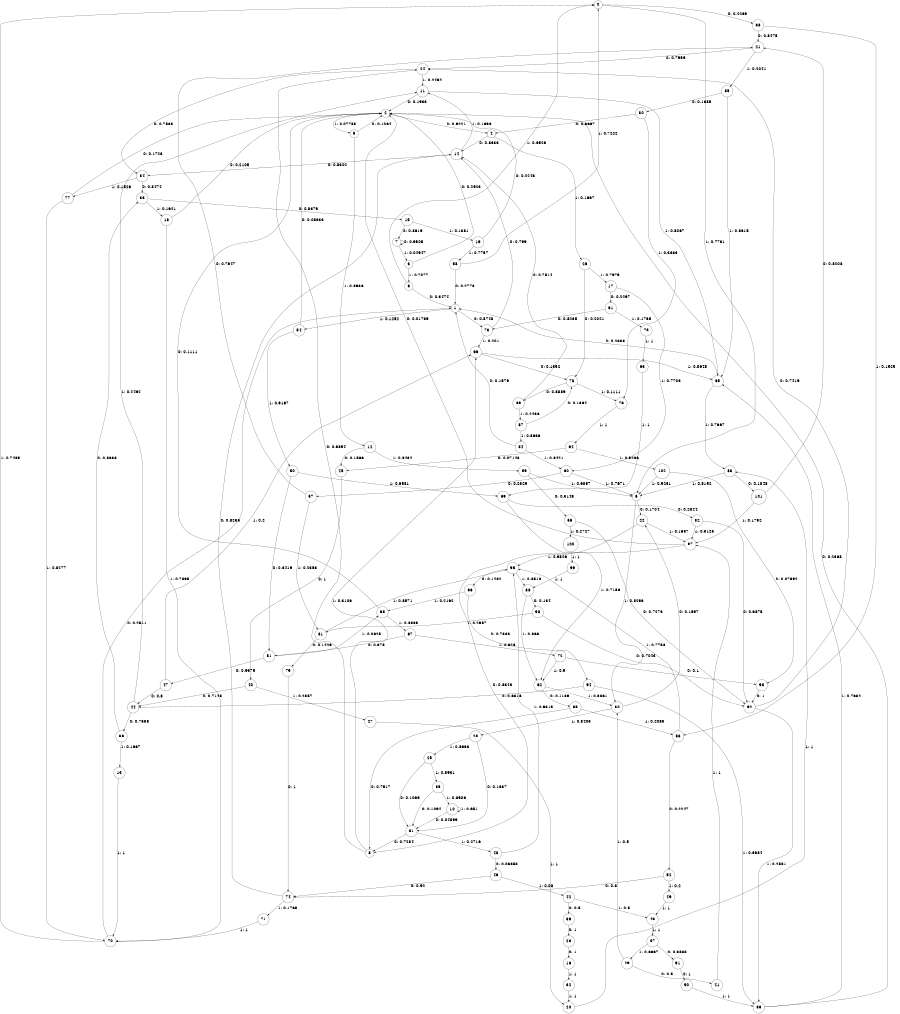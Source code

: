 digraph "ch12faceL10" {
size = "6,8.5";
ratio = "fill";
node [shape = circle];
node [fontsize = 24];
edge [fontsize = 24];
0 -> 38 [label = "0: 0.2269   "];
0 -> 6 [label = "1: 0.7731   "];
1 -> 73 [label = "0: 0.8748   "];
1 -> 54 [label = "1: 0.1252   "];
2 -> 4 [label = "0: 0.9221   "];
2 -> 5 [label = "1: 0.07788  "];
3 -> 2 [label = "0: 0.2923   "];
3 -> 9 [label = "1: 0.7077   "];
4 -> 14 [label = "0: 0.8333   "];
4 -> 26 [label = "1: 0.1667   "];
5 -> 2 [label = "0: 0.1064   "];
5 -> 12 [label = "1: 0.8936   "];
6 -> 22 [label = "0: 0.1704   "];
6 -> 30 [label = "1: 0.8296   "];
7 -> 7 [label = "0: 0.9505   "];
7 -> 3 [label = "1: 0.04947  "];
8 -> 24 [label = "0: 0.6894   "];
8 -> 66 [label = "1: 0.3106   "];
9 -> 1 [label = "0: 0.3474   "];
9 -> 0 [label = "1: 0.6526   "];
10 -> 31 [label = "0: 0.04899  "];
10 -> 10 [label = "1: 0.951    "];
11 -> 2 [label = "0: 0.1933   "];
11 -> 65 [label = "1: 0.8067   "];
12 -> 45 [label = "0: 0.1566   "];
12 -> 59 [label = "1: 0.8434   "];
13 -> 70 [label = "1: 1        "];
14 -> 34 [label = "0: 0.8302   "];
14 -> 11 [label = "1: 0.1698   "];
15 -> 7 [label = "0: 0.8619   "];
15 -> 19 [label = "1: 0.1381   "];
16 -> 32 [label = "1: 1        "];
17 -> 61 [label = "0: 0.2297   "];
17 -> 60 [label = "1: 0.7703   "];
18 -> 2 [label = "0: 0.2105   "];
18 -> 70 [label = "1: 0.7895   "];
19 -> 2 [label = "0: 0.2243   "];
19 -> 58 [label = "1: 0.7757   "];
20 -> 83 [label = "1: 1        "];
21 -> 24 [label = "0: 0.7959   "];
21 -> 85 [label = "1: 0.2041   "];
22 -> 8 [label = "0: 0.8343   "];
22 -> 97 [label = "1: 0.1657   "];
23 -> 16 [label = "0: 1        "];
24 -> 34 [label = "0: 0.7538   "];
24 -> 11 [label = "1: 0.2462   "];
25 -> 31 [label = "0: 0.1069   "];
25 -> 35 [label = "1: 0.8931   "];
26 -> 78 [label = "0: 0.2021   "];
26 -> 17 [label = "1: 0.7979   "];
27 -> 20 [label = "1: 1        "];
28 -> 31 [label = "0: 0.1337   "];
28 -> 25 [label = "1: 0.8663   "];
29 -> 41 [label = "0: 0.5      "];
29 -> 30 [label = "1: 0.5      "];
30 -> 22 [label = "0: 0.1597   "];
30 -> 28 [label = "1: 0.8403   "];
31 -> 8 [label = "0: 0.7284   "];
31 -> 48 [label = "1: 0.2716   "];
32 -> 20 [label = "1: 1        "];
33 -> 15 [label = "0: 0.8379   "];
33 -> 18 [label = "1: 0.1621   "];
34 -> 33 [label = "0: 0.8474   "];
34 -> 77 [label = "1: 0.1526   "];
35 -> 31 [label = "0: 0.1094   "];
35 -> 10 [label = "1: 0.8906   "];
36 -> 33 [label = "0: 0.8333   "];
36 -> 13 [label = "1: 0.1667   "];
37 -> 91 [label = "0: 0.3333   "];
37 -> 29 [label = "1: 0.6667   "];
38 -> 21 [label = "0: 0.8475   "];
38 -> 53 [label = "1: 0.1525   "];
39 -> 23 [label = "0: 1        "];
40 -> 44 [label = "0: 0.7143   "];
40 -> 27 [label = "1: 0.2857   "];
41 -> 97 [label = "1: 1        "];
42 -> 39 [label = "0: 0.5      "];
42 -> 43 [label = "1: 0.5      "];
43 -> 37 [label = "1: 1        "];
44 -> 36 [label = "0: 0.7538   "];
44 -> 11 [label = "1: 0.2462   "];
45 -> 40 [label = "0: 1        "];
46 -> 74 [label = "0: 0.92     "];
46 -> 42 [label = "1: 0.08     "];
47 -> 44 [label = "0: 0.8      "];
47 -> 66 [label = "1: 0.2      "];
48 -> 46 [label = "0: 0.06853  "];
48 -> 95 [label = "1: 0.9315   "];
49 -> 43 [label = "1: 1        "];
50 -> 51 [label = "0: 0.3419   "];
50 -> 69 [label = "1: 0.6581   "];
51 -> 47 [label = "0: 0.9375   "];
51 -> 68 [label = "1: 0.0625   "];
52 -> 74 [label = "0: 0.8      "];
52 -> 49 [label = "1: 0.2      "];
53 -> 52 [label = "0: 0.2247   "];
53 -> 95 [label = "1: 0.7753   "];
54 -> 2 [label = "0: 0.08333  "];
54 -> 50 [label = "1: 0.9167   "];
55 -> 8 [label = "0: 0.7917   "];
55 -> 53 [label = "1: 0.2083   "];
56 -> 92 [label = "0: 0.7273   "];
56 -> 100 [label = "1: 0.2727   "];
57 -> 21 [label = "0: 0.7647   "];
57 -> 81 [label = "1: 0.2353   "];
58 -> 1 [label = "0: 0.2778   "];
58 -> 0 [label = "1: 0.7222   "];
59 -> 56 [label = "0: 0.3143   "];
59 -> 6 [label = "1: 0.6857   "];
60 -> 57 [label = "0: 0.2329   "];
60 -> 6 [label = "1: 0.7671   "];
61 -> 73 [label = "0: 0.8235   "];
61 -> 75 [label = "1: 0.1765   "];
62 -> 55 [label = "0: 0.1139   "];
62 -> 30 [label = "1: 0.8861   "];
63 -> 69 [label = "1: 1        "];
64 -> 45 [label = "0: 0.07143  "];
64 -> 102 [label = "1: 0.9286   "];
65 -> 1 [label = "0: 0.2333   "];
65 -> 83 [label = "1: 0.7667   "];
66 -> 78 [label = "0: 0.1352   "];
66 -> 65 [label = "1: 0.8648   "];
67 -> 51 [label = "0: 0.375    "];
67 -> 72 [label = "1: 0.625    "];
68 -> 2 [label = "0: 0.1111   "];
68 -> 67 [label = "1: 0.8889   "];
69 -> 82 [label = "0: 0.2844   "];
69 -> 62 [label = "1: 0.7156   "];
70 -> 1 [label = "0: 0.2511   "];
70 -> 0 [label = "1: 0.7489   "];
71 -> 70 [label = "1: 1        "];
72 -> 93 [label = "0: 0.1      "];
72 -> 62 [label = "1: 0.9      "];
73 -> 14 [label = "0: 0.799    "];
73 -> 66 [label = "1: 0.201    "];
74 -> 14 [label = "0: 0.8235   "];
74 -> 71 [label = "1: 0.1765   "];
75 -> 63 [label = "1: 1        "];
76 -> 64 [label = "1: 1        "];
77 -> 2 [label = "0: 0.1723   "];
77 -> 70 [label = "1: 0.8277   "];
78 -> 89 [label = "0: 0.8889   "];
78 -> 76 [label = "1: 0.1111   "];
79 -> 74 [label = "0: 1        "];
80 -> 4 [label = "0: 0.6667   "];
80 -> 76 [label = "1: 0.3333   "];
81 -> 79 [label = "0: 0.1429   "];
81 -> 95 [label = "1: 0.8571   "];
82 -> 92 [label = "0: 0.6875   "];
82 -> 97 [label = "1: 0.3125   "];
83 -> 101 [label = "0: 0.1848   "];
83 -> 6 [label = "1: 0.8152   "];
84 -> 1 [label = "0: 0.1579   "];
84 -> 60 [label = "1: 0.8421   "];
85 -> 80 [label = "0: 0.1385   "];
85 -> 65 [label = "1: 0.8615   "];
86 -> 2 [label = "0: 0.2368   "];
86 -> 65 [label = "1: 0.7632   "];
87 -> 78 [label = "0: 0.1364   "];
87 -> 84 [label = "1: 0.8636   "];
88 -> 98 [label = "0: 0.134    "];
88 -> 62 [label = "1: 0.866    "];
89 -> 14 [label = "0: 0.7514   "];
89 -> 87 [label = "1: 0.2486   "];
90 -> 86 [label = "1: 1        "];
91 -> 90 [label = "0: 1        "];
92 -> 24 [label = "0: 0.7419   "];
92 -> 86 [label = "1: 0.2581   "];
93 -> 92 [label = "0: 1        "];
94 -> 44 [label = "0: 0.6316   "];
94 -> 86 [label = "1: 0.3684   "];
95 -> 96 [label = "0: 0.1482   "];
95 -> 88 [label = "1: 0.8518   "];
96 -> 94 [label = "0: 0.7838   "];
96 -> 68 [label = "1: 0.2162   "];
97 -> 2 [label = "0: 0.01739  "];
97 -> 95 [label = "1: 0.9826   "];
98 -> 92 [label = "0: 0.7043   "];
98 -> 81 [label = "1: 0.2957   "];
99 -> 88 [label = "1: 1        "];
100 -> 99 [label = "1: 1        "];
101 -> 21 [label = "0: 0.8208   "];
101 -> 97 [label = "1: 0.1792   "];
102 -> 93 [label = "0: 0.07692  "];
102 -> 6 [label = "1: 0.9231   "];
}